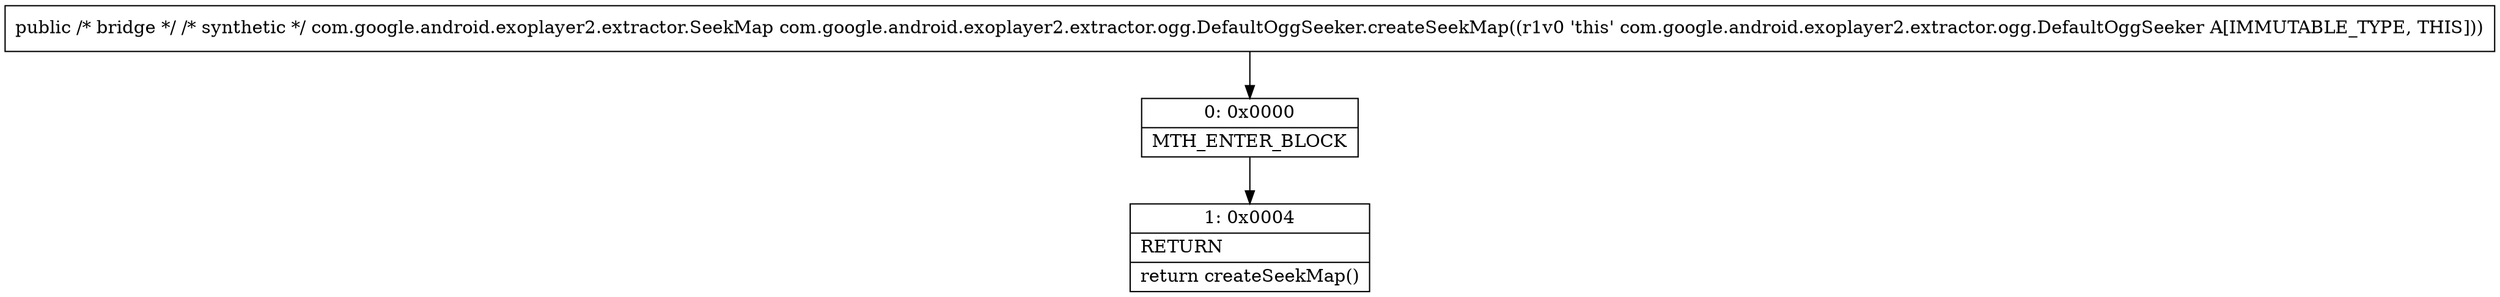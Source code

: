 digraph "CFG forcom.google.android.exoplayer2.extractor.ogg.DefaultOggSeeker.createSeekMap()Lcom\/google\/android\/exoplayer2\/extractor\/SeekMap;" {
Node_0 [shape=record,label="{0\:\ 0x0000|MTH_ENTER_BLOCK\l}"];
Node_1 [shape=record,label="{1\:\ 0x0004|RETURN\l|return createSeekMap()\l}"];
MethodNode[shape=record,label="{public \/* bridge *\/ \/* synthetic *\/ com.google.android.exoplayer2.extractor.SeekMap com.google.android.exoplayer2.extractor.ogg.DefaultOggSeeker.createSeekMap((r1v0 'this' com.google.android.exoplayer2.extractor.ogg.DefaultOggSeeker A[IMMUTABLE_TYPE, THIS])) }"];
MethodNode -> Node_0;
Node_0 -> Node_1;
}

